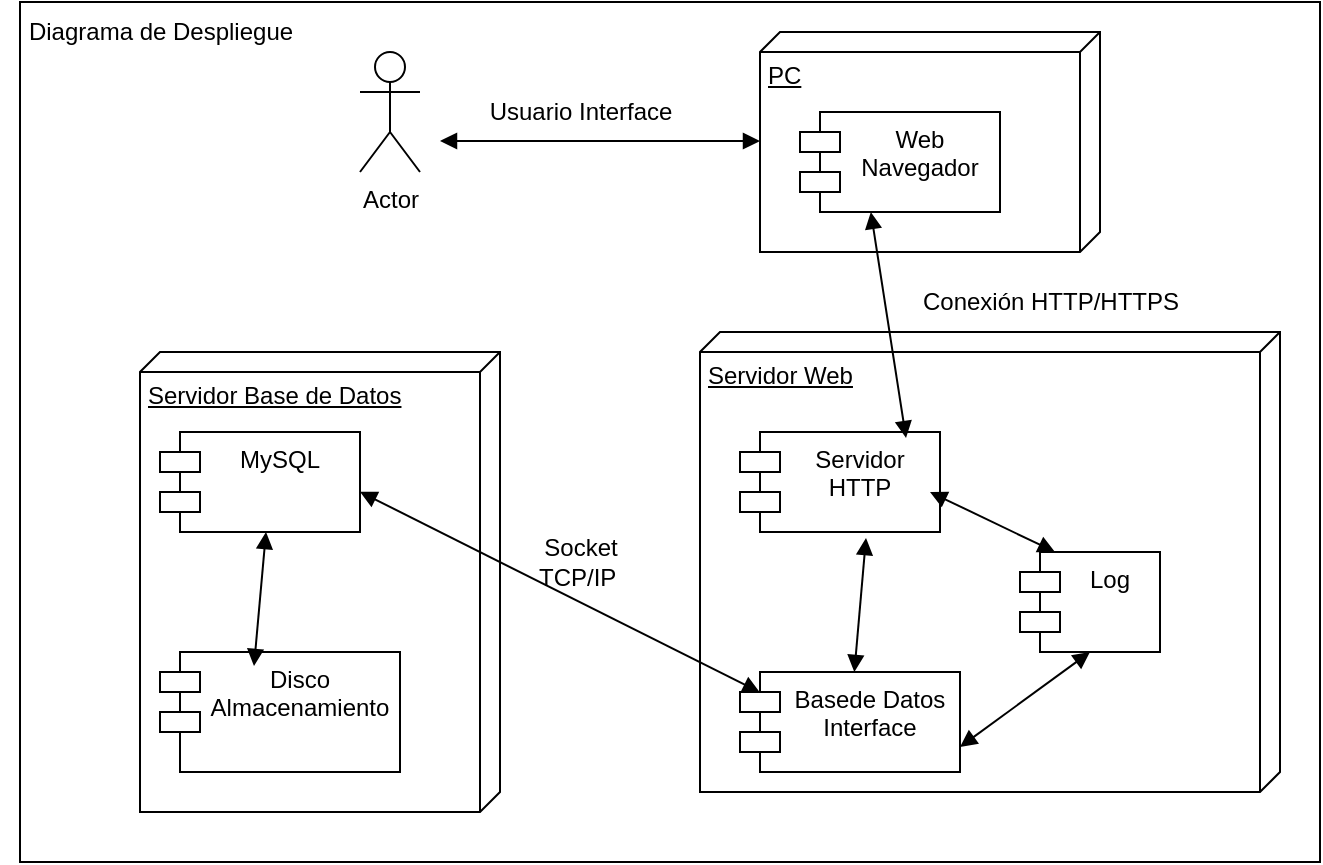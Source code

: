 <mxfile version="24.6.4" type="github">
  <diagram name="Página-1" id="xhBu50pJZfLyVbmMmCUi">
    <mxGraphModel dx="1120" dy="438" grid="1" gridSize="10" guides="1" tooltips="1" connect="1" arrows="1" fold="1" page="1" pageScale="1" pageWidth="827" pageHeight="1169" math="0" shadow="0">
      <root>
        <mxCell id="0" />
        <mxCell id="1" parent="0" />
        <mxCell id="_sGSYCx3SggNJxipuRqc-30" value="" style="html=1;whiteSpace=wrap;" vertex="1" parent="1">
          <mxGeometry x="70" y="55" width="650" height="430" as="geometry" />
        </mxCell>
        <mxCell id="_sGSYCx3SggNJxipuRqc-4" value="Servidor Web" style="verticalAlign=top;align=left;spacingTop=8;spacingLeft=2;spacingRight=12;shape=cube;size=10;direction=south;fontStyle=4;html=1;whiteSpace=wrap;" vertex="1" parent="1">
          <mxGeometry x="410" y="220" width="290" height="230" as="geometry" />
        </mxCell>
        <mxCell id="_sGSYCx3SggNJxipuRqc-2" value="PC" style="verticalAlign=top;align=left;spacingTop=8;spacingLeft=2;spacingRight=12;shape=cube;size=10;direction=south;fontStyle=4;html=1;whiteSpace=wrap;" vertex="1" parent="1">
          <mxGeometry x="440" y="70" width="170" height="110" as="geometry" />
        </mxCell>
        <mxCell id="_sGSYCx3SggNJxipuRqc-1" value="Web Navegador" style="shape=module;align=left;spacingLeft=20;align=center;verticalAlign=top;whiteSpace=wrap;html=1;" vertex="1" parent="1">
          <mxGeometry x="460" y="110" width="100" height="50" as="geometry" />
        </mxCell>
        <mxCell id="_sGSYCx3SggNJxipuRqc-3" value="Actor" style="shape=umlActor;verticalLabelPosition=bottom;verticalAlign=top;html=1;" vertex="1" parent="1">
          <mxGeometry x="240" y="80" width="30" height="60" as="geometry" />
        </mxCell>
        <mxCell id="_sGSYCx3SggNJxipuRqc-5" value="Servidor HTTP" style="shape=module;align=left;spacingLeft=20;align=center;verticalAlign=top;whiteSpace=wrap;html=1;" vertex="1" parent="1">
          <mxGeometry x="430" y="270" width="100" height="50" as="geometry" />
        </mxCell>
        <mxCell id="_sGSYCx3SggNJxipuRqc-6" value="Log" style="shape=module;align=left;spacingLeft=20;align=center;verticalAlign=top;whiteSpace=wrap;html=1;" vertex="1" parent="1">
          <mxGeometry x="570" y="330" width="70" height="50" as="geometry" />
        </mxCell>
        <mxCell id="_sGSYCx3SggNJxipuRqc-7" value="Basede Datos&lt;div&gt;Interface&lt;/div&gt;" style="shape=module;align=left;spacingLeft=20;align=center;verticalAlign=top;whiteSpace=wrap;html=1;" vertex="1" parent="1">
          <mxGeometry x="430" y="390" width="110" height="50" as="geometry" />
        </mxCell>
        <mxCell id="_sGSYCx3SggNJxipuRqc-8" value="Servidor Base de Datos" style="verticalAlign=top;align=left;spacingTop=8;spacingLeft=2;spacingRight=12;shape=cube;size=10;direction=south;fontStyle=4;html=1;whiteSpace=wrap;" vertex="1" parent="1">
          <mxGeometry x="130" y="230" width="180" height="230" as="geometry" />
        </mxCell>
        <mxCell id="_sGSYCx3SggNJxipuRqc-9" value="MySQL" style="shape=module;align=left;spacingLeft=20;align=center;verticalAlign=top;whiteSpace=wrap;html=1;" vertex="1" parent="1">
          <mxGeometry x="140" y="270" width="100" height="50" as="geometry" />
        </mxCell>
        <mxCell id="_sGSYCx3SggNJxipuRqc-10" value="Disco&lt;div&gt;Almacenamiento&lt;/div&gt;" style="shape=module;align=left;spacingLeft=20;align=center;verticalAlign=top;whiteSpace=wrap;html=1;" vertex="1" parent="1">
          <mxGeometry x="140" y="380" width="120" height="60" as="geometry" />
        </mxCell>
        <mxCell id="_sGSYCx3SggNJxipuRqc-15" value="" style="endArrow=block;startArrow=block;endFill=1;startFill=1;html=1;rounded=0;" edge="1" parent="1">
          <mxGeometry width="160" relative="1" as="geometry">
            <mxPoint x="280" y="124.5" as="sourcePoint" />
            <mxPoint x="440" y="124.5" as="targetPoint" />
          </mxGeometry>
        </mxCell>
        <mxCell id="_sGSYCx3SggNJxipuRqc-18" value="" style="endArrow=block;startArrow=block;endFill=1;startFill=1;html=1;rounded=0;entryX=0.25;entryY=0;entryDx=0;entryDy=0;" edge="1" parent="1" target="_sGSYCx3SggNJxipuRqc-6">
          <mxGeometry width="160" relative="1" as="geometry">
            <mxPoint x="525" y="300" as="sourcePoint" />
            <mxPoint x="685" y="300" as="targetPoint" />
          </mxGeometry>
        </mxCell>
        <mxCell id="_sGSYCx3SggNJxipuRqc-19" value="" style="endArrow=block;startArrow=block;endFill=1;startFill=1;html=1;rounded=0;entryX=0.5;entryY=1;entryDx=0;entryDy=0;exitX=1;exitY=0.75;exitDx=0;exitDy=0;" edge="1" parent="1" source="_sGSYCx3SggNJxipuRqc-7" target="_sGSYCx3SggNJxipuRqc-6">
          <mxGeometry width="160" relative="1" as="geometry">
            <mxPoint x="560" y="360" as="sourcePoint" />
            <mxPoint x="623" y="390" as="targetPoint" />
          </mxGeometry>
        </mxCell>
        <mxCell id="_sGSYCx3SggNJxipuRqc-22" value="" style="endArrow=block;startArrow=block;endFill=1;startFill=1;html=1;rounded=0;entryX=0.63;entryY=1.06;entryDx=0;entryDy=0;entryPerimeter=0;" edge="1" parent="1" source="_sGSYCx3SggNJxipuRqc-7" target="_sGSYCx3SggNJxipuRqc-5">
          <mxGeometry width="160" relative="1" as="geometry">
            <mxPoint x="443.5" y="370.556" as="sourcePoint" />
            <mxPoint x="516.5" y="330" as="targetPoint" />
          </mxGeometry>
        </mxCell>
        <mxCell id="_sGSYCx3SggNJxipuRqc-23" value="" style="endArrow=block;startArrow=block;endFill=1;startFill=1;html=1;rounded=0;exitX=0.304;exitY=0.389;exitDx=0;exitDy=0;exitPerimeter=0;entryX=0.783;entryY=0.897;entryDx=0;entryDy=0;entryPerimeter=0;" edge="1" parent="1" source="_sGSYCx3SggNJxipuRqc-8" target="_sGSYCx3SggNJxipuRqc-4">
          <mxGeometry width="160" relative="1" as="geometry">
            <mxPoint x="254" y="360" as="sourcePoint" />
            <mxPoint x="414" y="360" as="targetPoint" />
          </mxGeometry>
        </mxCell>
        <mxCell id="_sGSYCx3SggNJxipuRqc-24" value="" style="endArrow=block;startArrow=block;endFill=1;startFill=1;html=1;rounded=0;entryX=0.63;entryY=1.06;entryDx=0;entryDy=0;entryPerimeter=0;" edge="1" parent="1">
          <mxGeometry width="160" relative="1" as="geometry">
            <mxPoint x="187" y="387" as="sourcePoint" />
            <mxPoint x="193" y="320" as="targetPoint" />
          </mxGeometry>
        </mxCell>
        <mxCell id="_sGSYCx3SggNJxipuRqc-26" value="" style="endArrow=block;startArrow=block;endFill=1;startFill=1;html=1;rounded=0;exitX=0.304;exitY=0.389;exitDx=0;exitDy=0;exitPerimeter=0;entryX=0.83;entryY=0.06;entryDx=0;entryDy=0;entryPerimeter=0;" edge="1" parent="1" target="_sGSYCx3SggNJxipuRqc-5">
          <mxGeometry width="160" relative="1" as="geometry">
            <mxPoint x="495.43" y="160" as="sourcePoint" />
            <mxPoint x="524.573" y="220" as="targetPoint" />
          </mxGeometry>
        </mxCell>
        <mxCell id="_sGSYCx3SggNJxipuRqc-27" value="Usuario Interface" style="text;html=1;align=center;verticalAlign=middle;resizable=0;points=[];autosize=1;strokeColor=none;fillColor=none;" vertex="1" parent="1">
          <mxGeometry x="295" y="95" width="110" height="30" as="geometry" />
        </mxCell>
        <mxCell id="_sGSYCx3SggNJxipuRqc-28" value="Conexión HTTP/HTTPS" style="text;html=1;align=center;verticalAlign=middle;resizable=0;points=[];autosize=1;strokeColor=none;fillColor=none;" vertex="1" parent="1">
          <mxGeometry x="510" y="190" width="150" height="30" as="geometry" />
        </mxCell>
        <mxCell id="_sGSYCx3SggNJxipuRqc-29" value="Socket&lt;div&gt;TCP/IP&amp;nbsp;&lt;/div&gt;" style="text;html=1;align=center;verticalAlign=middle;resizable=0;points=[];autosize=1;strokeColor=none;fillColor=none;" vertex="1" parent="1">
          <mxGeometry x="315" y="315" width="70" height="40" as="geometry" />
        </mxCell>
        <mxCell id="_sGSYCx3SggNJxipuRqc-33" value="Diagrama de Despliegue" style="text;html=1;align=center;verticalAlign=middle;resizable=0;points=[];autosize=1;strokeColor=none;fillColor=none;" vertex="1" parent="1">
          <mxGeometry x="60" y="55" width="160" height="30" as="geometry" />
        </mxCell>
      </root>
    </mxGraphModel>
  </diagram>
</mxfile>
